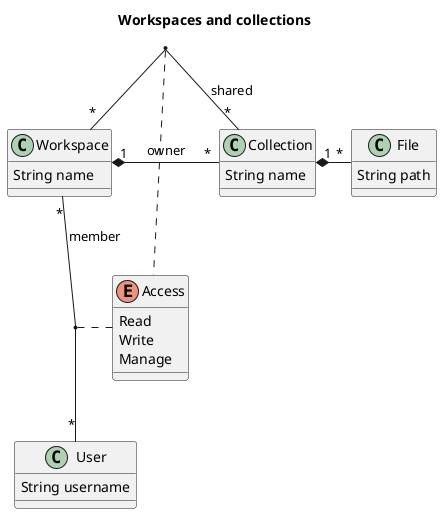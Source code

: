 @startuml Workspaces and collections

title Workspaces and collections

enum Access {
    Read
    Write
    Manage
}

class User {
    String username
}

class Workspace {
    String name
}
Workspace "*" -- "*" User: member
(Workspace, User) . Access

class File {
    String path
}

class Collection {
    String name
}
Collection "1" *- "*" File
Collection "*" -- "*" Workspace: shared
(Collection, Workspace) . Access
Workspace "1" *- "*" Collection: owner

@enduml
